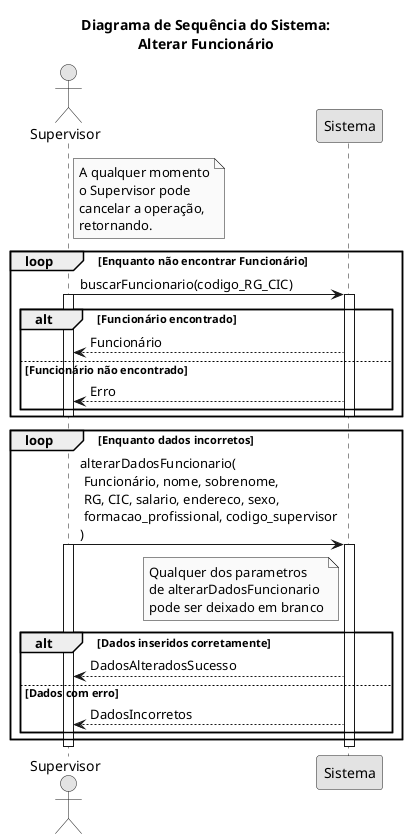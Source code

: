 @startuml

title:Diagrama de Sequência do Sistema:\nAlterar Funcionário

skinparam monochrome true

actor Supervisor
participant Sistema
note right of Supervisor
	A qualquer momento
	o Supervisor pode
	cancelar a operação,
	retornando.
end note

loop Enquanto não encontrar Funcionário
	Supervisor -> Sistema: buscarFuncionario(codigo_RG_CIC)
	activate Supervisor
	activate Sistema
	alt Funcionário encontrado
		Sistema --> Supervisor: Funcionário
	else Funcionário não encontrado
		Sistema --> Supervisor: Erro
	end
	deactivate Supervisor
	deactivate Sistema
end loop

loop Enquanto dados incorretos
	Supervisor -> Sistema: alterarDadosFuncionario(\n Funcionário, nome, sobrenome,\n RG, CIC, salario, endereco, sexo,\n formacao_profissional, codigo_supervisor\n)
	note left of Sistema
		Qualquer dos parametros
		de alterarDadosFuncionario
		pode ser deixado em branco
	end note
	activate Sistema
	activate Supervisor

	alt Dados inseridos corretamente
		Sistema --> Supervisor: DadosAlteradosSucesso
	else Dados com erro
		Sistema --> Supervisor: DadosIncorretos
	end
end
deactivate Supervisor
deactivate Sistema

@enduml
